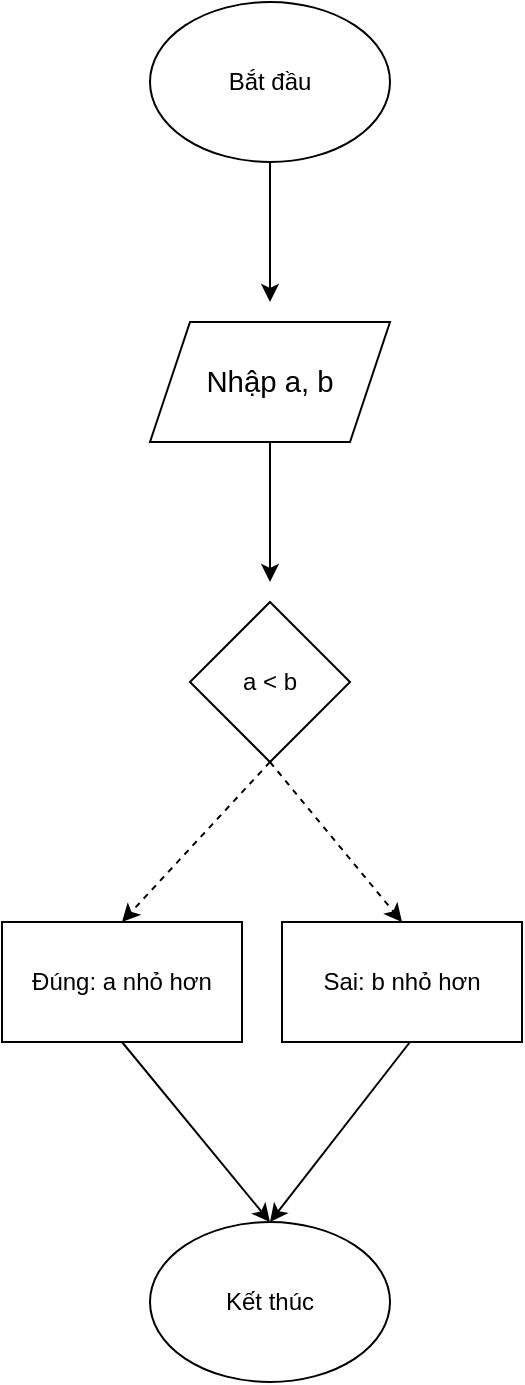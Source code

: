 <mxfile version="24.8.6">
  <diagram name="Trang-1" id="qf2H0YS-ZRTq5B5t6G72">
    <mxGraphModel grid="1" page="1" gridSize="10" guides="1" tooltips="1" connect="1" arrows="1" fold="1" pageScale="1" pageWidth="827" pageHeight="1169" math="0" shadow="0">
      <root>
        <mxCell id="0" />
        <mxCell id="1" parent="0" />
        <mxCell id="cdyfGLclQe1aeJwsgg_A-1" value="&lt;font style=&quot;vertical-align: inherit;&quot;&gt;&lt;font style=&quot;vertical-align: inherit;&quot;&gt;Bắt đầu&lt;/font&gt;&lt;/font&gt;" style="ellipse;whiteSpace=wrap;html=1;" vertex="1" parent="1">
          <mxGeometry x="354" y="80" width="120" height="80" as="geometry" />
        </mxCell>
        <mxCell id="cdyfGLclQe1aeJwsgg_A-2" value="&lt;span style=&quot;box-sizing: border-box; margin: 0px; padding: 0px; font-family: Arial, sans-serif; font-size: 14.667px; text-align: left; white-space-collapse: preserve; background-color: rgb(255, 255, 255);&quot;&gt;&lt;font style=&quot;box-sizing: border-box; margin: 0px; padding: 0px; vertical-align: inherit;&quot;&gt;&lt;font style=&quot;vertical-align: inherit;&quot;&gt;&lt;font style=&quot;vertical-align: inherit;&quot;&gt;Nhập a, b&lt;/font&gt;&lt;/font&gt;&lt;/font&gt;&lt;/span&gt;" style="shape=parallelogram;perimeter=parallelogramPerimeter;whiteSpace=wrap;html=1;fixedSize=1;" vertex="1" parent="1">
          <mxGeometry x="354" y="240" width="120" height="60" as="geometry" />
        </mxCell>
        <mxCell id="cdyfGLclQe1aeJwsgg_A-4" value="a &amp;lt; b" style="rhombus;whiteSpace=wrap;html=1;" vertex="1" parent="1">
          <mxGeometry x="374" y="380" width="80" height="80" as="geometry" />
        </mxCell>
        <mxCell id="cdyfGLclQe1aeJwsgg_A-5" value="" style="endArrow=classic;html=1;rounded=0;dashed=1;exitX=0.5;exitY=1;exitDx=0;exitDy=0;entryX=0.5;entryY=0;entryDx=0;entryDy=0;" edge="1" parent="1" source="cdyfGLclQe1aeJwsgg_A-4" target="cdyfGLclQe1aeJwsgg_A-18">
          <mxGeometry width="50" height="50" relative="1" as="geometry">
            <mxPoint x="454" y="500" as="sourcePoint" />
            <mxPoint x="484" y="570" as="targetPoint" />
          </mxGeometry>
        </mxCell>
        <mxCell id="cdyfGLclQe1aeJwsgg_A-6" value="Kết thúc" style="ellipse;whiteSpace=wrap;html=1;" vertex="1" parent="1">
          <mxGeometry x="354" y="690" width="120" height="80" as="geometry" />
        </mxCell>
        <mxCell id="cdyfGLclQe1aeJwsgg_A-7" value="" style="endArrow=classic;html=1;rounded=0;exitX=0.5;exitY=1;exitDx=0;exitDy=0;" edge="1" parent="1" source="cdyfGLclQe1aeJwsgg_A-1">
          <mxGeometry width="50" height="50" relative="1" as="geometry">
            <mxPoint x="390" y="320" as="sourcePoint" />
            <mxPoint x="414" y="230" as="targetPoint" />
          </mxGeometry>
        </mxCell>
        <mxCell id="cdyfGLclQe1aeJwsgg_A-8" value="" style="endArrow=classic;html=1;rounded=0;exitX=0.5;exitY=1;exitDx=0;exitDy=0;" edge="1" parent="1" source="cdyfGLclQe1aeJwsgg_A-2">
          <mxGeometry width="50" height="50" relative="1" as="geometry">
            <mxPoint x="390" y="420" as="sourcePoint" />
            <mxPoint x="414" y="370" as="targetPoint" />
          </mxGeometry>
        </mxCell>
        <mxCell id="cdyfGLclQe1aeJwsgg_A-11" value="" style="endArrow=classic;html=1;rounded=0;dashed=1;exitX=0.5;exitY=1;exitDx=0;exitDy=0;entryX=0.5;entryY=0;entryDx=0;entryDy=0;" edge="1" parent="1" source="cdyfGLclQe1aeJwsgg_A-4" target="cdyfGLclQe1aeJwsgg_A-17">
          <mxGeometry width="50" height="50" relative="1" as="geometry">
            <mxPoint x="394" y="670" as="sourcePoint" />
            <mxPoint x="344" y="570" as="targetPoint" />
          </mxGeometry>
        </mxCell>
        <mxCell id="cdyfGLclQe1aeJwsgg_A-15" value="" style="endArrow=classic;html=1;rounded=0;exitX=0.5;exitY=1;exitDx=0;exitDy=0;entryX=0.5;entryY=0;entryDx=0;entryDy=0;" edge="1" parent="1" target="cdyfGLclQe1aeJwsgg_A-6">
          <mxGeometry width="50" height="50" relative="1" as="geometry">
            <mxPoint x="340" y="600" as="sourcePoint" />
            <mxPoint x="440" y="670" as="targetPoint" />
          </mxGeometry>
        </mxCell>
        <mxCell id="cdyfGLclQe1aeJwsgg_A-16" value="" style="endArrow=classic;html=1;rounded=0;exitX=0.5;exitY=1;exitDx=0;exitDy=0;entryX=0.5;entryY=0;entryDx=0;entryDy=0;" edge="1" parent="1" target="cdyfGLclQe1aeJwsgg_A-6">
          <mxGeometry width="50" height="50" relative="1" as="geometry">
            <mxPoint x="484" y="600" as="sourcePoint" />
            <mxPoint x="440" y="670" as="targetPoint" />
          </mxGeometry>
        </mxCell>
        <mxCell id="cdyfGLclQe1aeJwsgg_A-17" value="Đúng: a nhỏ hơn" style="rounded=0;whiteSpace=wrap;html=1;" vertex="1" parent="1">
          <mxGeometry x="280" y="540" width="120" height="60" as="geometry" />
        </mxCell>
        <mxCell id="cdyfGLclQe1aeJwsgg_A-18" value="Sai: b nhỏ hơn" style="rounded=0;whiteSpace=wrap;html=1;" vertex="1" parent="1">
          <mxGeometry x="420" y="540" width="120" height="60" as="geometry" />
        </mxCell>
      </root>
    </mxGraphModel>
  </diagram>
</mxfile>
